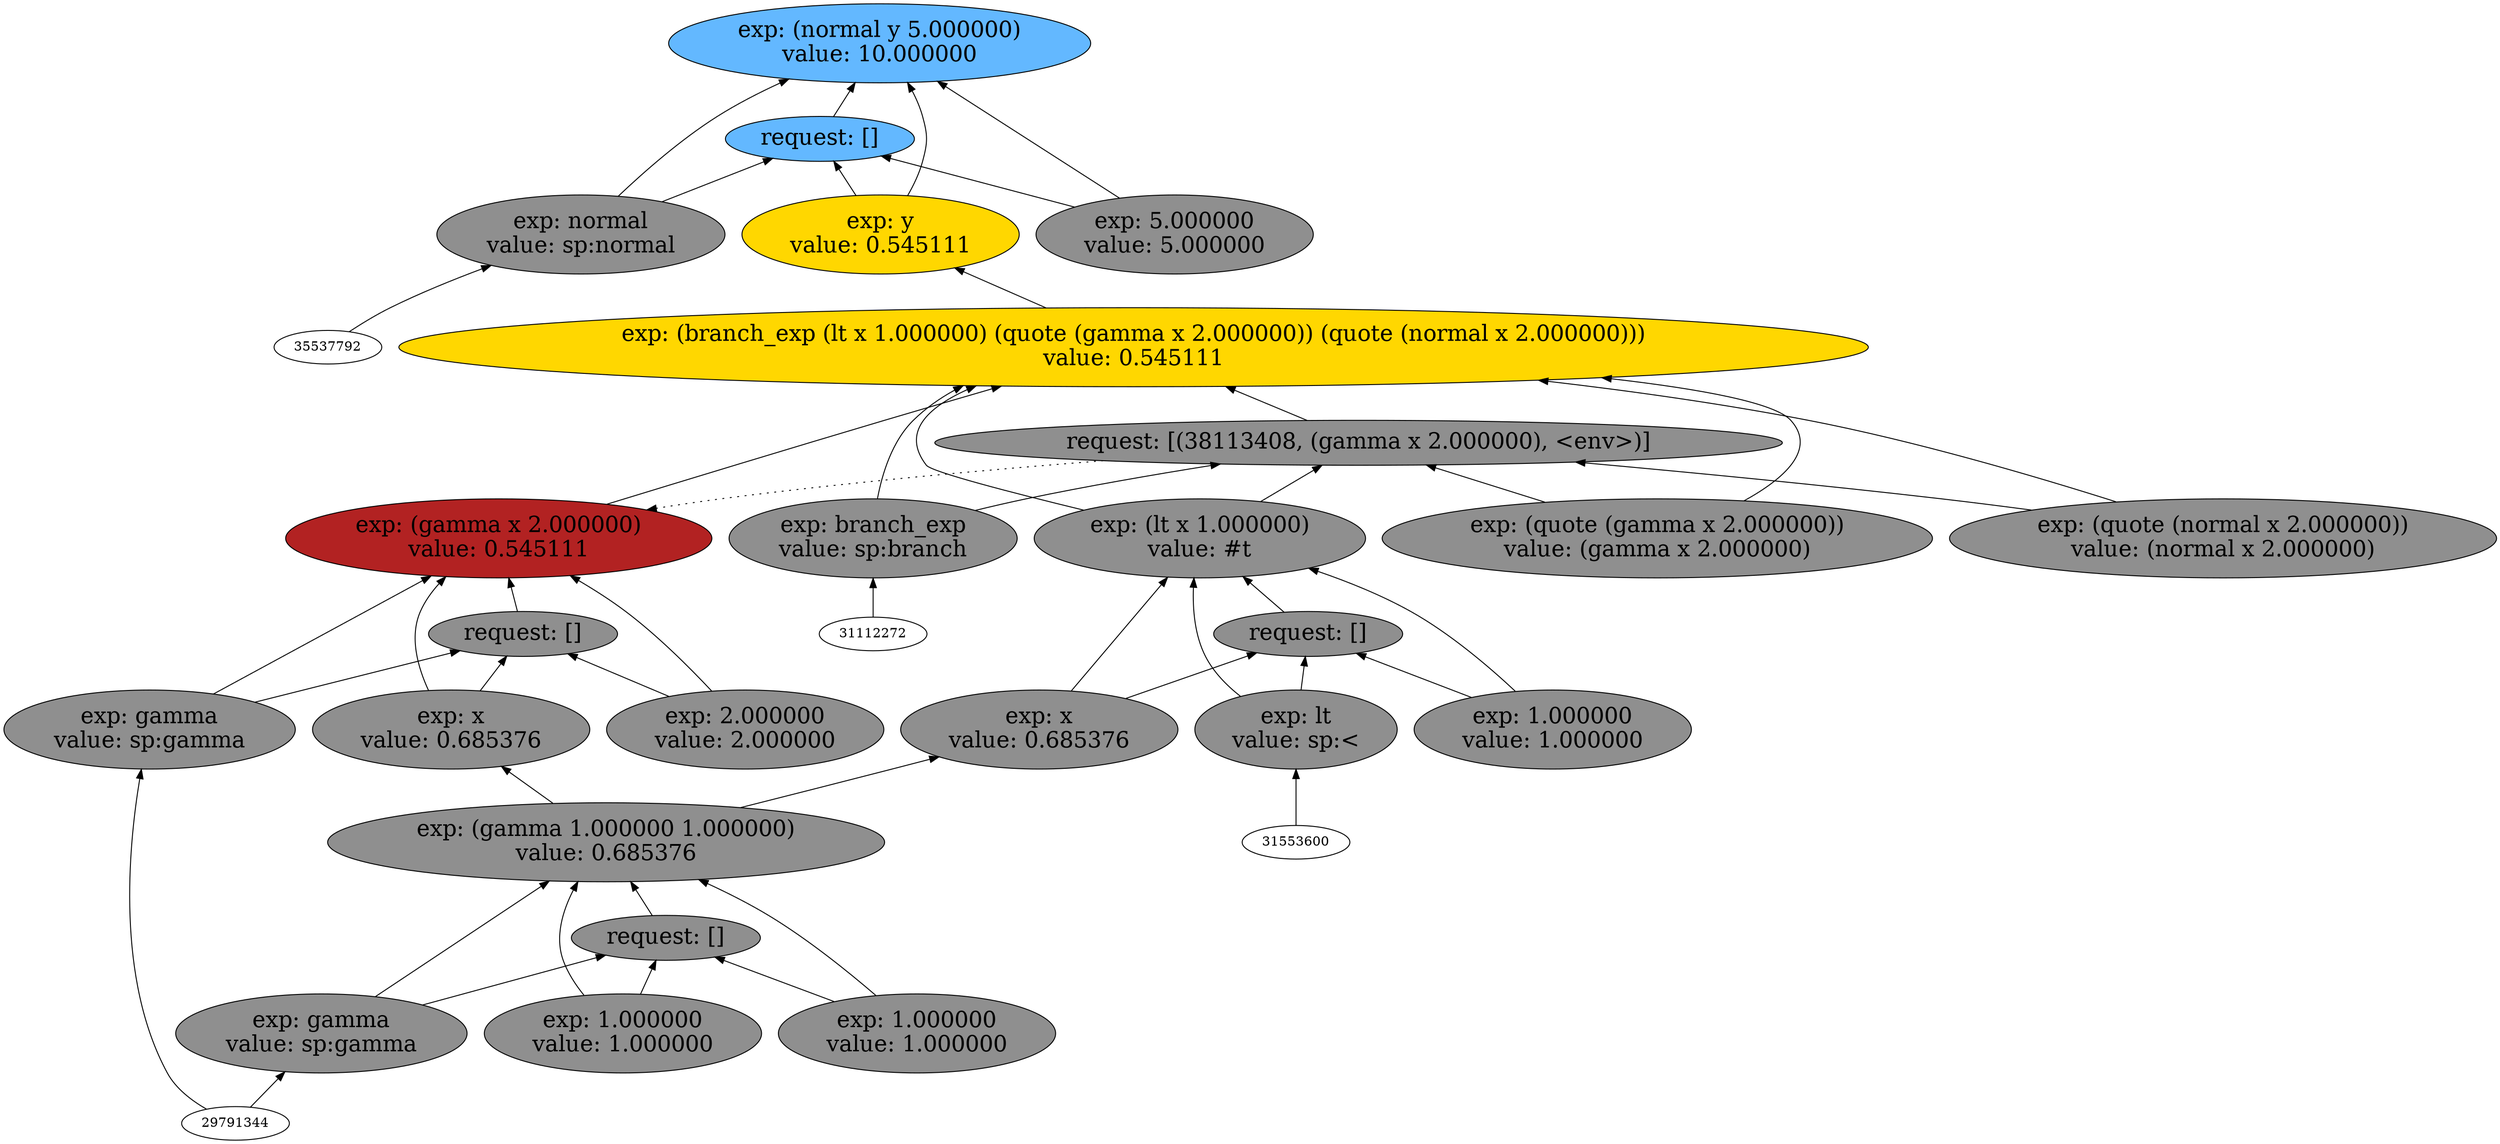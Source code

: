 digraph {
rankdir=BT
fontsize=24
subgraph clster1 {
label="Venture Families"
subgraph clster2 {
label="1"
"36113584"["fillcolor"="grey56" "fontsize"="24" "label"="exp: (gamma 1.000000 1.000000)\nvalue: 0.685376" "shape"="ellipse" "style"="filled" ]
"35766656"["fillcolor"="grey56" "fontsize"="24" "label"="request: []" "shape"="ellipse" "style"="filled" ]
"36622800"["fillcolor"="grey56" "fontsize"="24" "label"="exp: gamma\nvalue: sp:gamma" "shape"="ellipse" "style"="filled" ]
"36660544"["fillcolor"="grey56" "fontsize"="24" "label"="exp: 1.000000\nvalue: 1.000000" "shape"="ellipse" "style"="filled" ]
"36977184"["fillcolor"="grey56" "fontsize"="24" "label"="exp: 1.000000\nvalue: 1.000000" "shape"="ellipse" "style"="filled" ]
}

subgraph clster3 {
label="2"
"37335920"["fillcolor"="gold" "fontsize"="24" "label"="exp: (branch_exp (lt x 1.000000) (quote (gamma x 2.000000)) (quote (normal x 2.000000)))\nvalue: 0.545111" "shape"="ellipse" "style"="filled" ]
"38113408"["fillcolor"="grey56" "fontsize"="24" "label"="request: [(38113408, (gamma x 2.000000), <env>)]" "shape"="ellipse" "style"="filled" ]
"37397440"["fillcolor"="grey56" "fontsize"="24" "label"="exp: branch_exp\nvalue: sp:branch" "shape"="ellipse" "style"="filled" ]
"29368912"["fillcolor"="grey56" "fontsize"="24" "label"="exp: (lt x 1.000000)\nvalue: #t" "shape"="ellipse" "style"="filled" ]
"37758864"["fillcolor"="grey56" "fontsize"="24" "label"="request: []" "shape"="ellipse" "style"="filled" ]
"35795904"["fillcolor"="grey56" "fontsize"="24" "label"="exp: lt\nvalue: sp:<" "shape"="ellipse" "style"="filled" ]
"36074816"["fillcolor"="grey56" "fontsize"="24" "label"="exp: x\nvalue: 0.685376" "shape"="ellipse" "style"="filled" ]
"35677552"["fillcolor"="grey56" "fontsize"="24" "label"="exp: 1.000000\nvalue: 1.000000" "shape"="ellipse" "style"="filled" ]
"35878336"["fillcolor"="grey56" "fontsize"="24" "label"="exp: (quote (gamma x 2.000000))\nvalue: (gamma x 2.000000)" "shape"="ellipse" "style"="filled" ]
"35761680"["fillcolor"="grey56" "fontsize"="24" "label"="exp: (quote (normal x 2.000000))\nvalue: (normal x 2.000000)" "shape"="ellipse" "style"="filled" ]
}

subgraph clster4 {
label="3"
"36471504"["fillcolor"="steelblue1" "fontsize"="24" "label"="exp: (normal y 5.000000)\nvalue: 10.000000" "shape"="ellipse" "style"="filled" ]
"38111024"["fillcolor"="steelblue1" "fontsize"="24" "label"="request: []" "shape"="ellipse" "style"="filled" ]
"36522704"["fillcolor"="grey56" "fontsize"="24" "label"="exp: normal\nvalue: sp:normal" "shape"="ellipse" "style"="filled" ]
"36558880"["fillcolor"="gold" "fontsize"="24" "label"="exp: y\nvalue: 0.545111" "shape"="ellipse" "style"="filled" ]
"36610080"["fillcolor"="grey56" "fontsize"="24" "label"="exp: 5.000000\nvalue: 5.000000" "shape"="ellipse" "style"="filled" ]
}

}

subgraph clster5 {
label=""
"38090544"["fillcolor"="firebrick" "fontsize"="24" "label"="exp: (gamma x 2.000000)\nvalue: 0.545111" "shape"="ellipse" "style"="filled" ]
"36048256"["fillcolor"="grey56" "fontsize"="24" "label"="request: []" "shape"="ellipse" "style"="filled" ]
"35925200"["fillcolor"="grey56" "fontsize"="24" "label"="exp: gamma\nvalue: sp:gamma" "shape"="ellipse" "style"="filled" ]
"36115744"["fillcolor"="grey56" "fontsize"="24" "label"="exp: x\nvalue: 0.685376" "shape"="ellipse" "style"="filled" ]
"35649552"["fillcolor"="grey56" "fontsize"="24" "label"="exp: 2.000000\nvalue: 2.000000" "shape"="ellipse" "style"="filled" ]
}

"36622800" -> "36113584"["arrowhead"="normal" "color"="black" "constraint"="true" "style"="solid" ]
"36622800" -> "35766656"["arrowhead"="normal" "color"="black" "constraint"="true" "style"="solid" ]
"29791344" -> "36622800"["arrowhead"="normal" "color"="black" "constraint"="true" "style"="solid" ]
"36660544" -> "36113584"["arrowhead"="normal" "color"="black" "constraint"="true" "style"="solid" ]
"36660544" -> "35766656"["arrowhead"="normal" "color"="black" "constraint"="true" "style"="solid" ]
"36977184" -> "36113584"["arrowhead"="normal" "color"="black" "constraint"="true" "style"="solid" ]
"36977184" -> "35766656"["arrowhead"="normal" "color"="black" "constraint"="true" "style"="solid" ]
"35766656" -> "36113584"["arrowhead"="normal" "color"="black" "constraint"="true" "style"="solid" ]
"36522704" -> "36471504"["arrowhead"="normal" "color"="black" "constraint"="true" "style"="solid" ]
"36522704" -> "38111024"["arrowhead"="normal" "color"="black" "constraint"="true" "style"="solid" ]
"35537792" -> "36522704"["arrowhead"="normal" "color"="black" "constraint"="true" "style"="solid" ]
"36558880" -> "36471504"["arrowhead"="normal" "color"="black" "constraint"="true" "style"="solid" ]
"36558880" -> "38111024"["arrowhead"="normal" "color"="black" "constraint"="true" "style"="solid" ]
"37335920" -> "36558880"["arrowhead"="normal" "color"="black" "constraint"="true" "style"="solid" ]
"36610080" -> "36471504"["arrowhead"="normal" "color"="black" "constraint"="true" "style"="solid" ]
"36610080" -> "38111024"["arrowhead"="normal" "color"="black" "constraint"="true" "style"="solid" ]
"38111024" -> "36471504"["arrowhead"="normal" "color"="black" "constraint"="true" "style"="solid" ]
"37397440" -> "37335920"["arrowhead"="normal" "color"="black" "constraint"="true" "style"="solid" ]
"37397440" -> "38113408"["arrowhead"="normal" "color"="black" "constraint"="true" "style"="solid" ]
"31112272" -> "37397440"["arrowhead"="normal" "color"="black" "constraint"="true" "style"="solid" ]
"29368912" -> "37335920"["arrowhead"="normal" "color"="black" "constraint"="true" "style"="solid" ]
"29368912" -> "38113408"["arrowhead"="normal" "color"="black" "constraint"="true" "style"="solid" ]
"35795904" -> "29368912"["arrowhead"="normal" "color"="black" "constraint"="true" "style"="solid" ]
"35795904" -> "37758864"["arrowhead"="normal" "color"="black" "constraint"="true" "style"="solid" ]
"31553600" -> "35795904"["arrowhead"="normal" "color"="black" "constraint"="true" "style"="solid" ]
"36074816" -> "29368912"["arrowhead"="normal" "color"="black" "constraint"="true" "style"="solid" ]
"36074816" -> "37758864"["arrowhead"="normal" "color"="black" "constraint"="true" "style"="solid" ]
"36113584" -> "36074816"["arrowhead"="normal" "color"="black" "constraint"="true" "style"="solid" ]
"35677552" -> "29368912"["arrowhead"="normal" "color"="black" "constraint"="true" "style"="solid" ]
"35677552" -> "37758864"["arrowhead"="normal" "color"="black" "constraint"="true" "style"="solid" ]
"37758864" -> "29368912"["arrowhead"="normal" "color"="black" "constraint"="true" "style"="solid" ]
"35878336" -> "37335920"["arrowhead"="normal" "color"="black" "constraint"="true" "style"="solid" ]
"35878336" -> "38113408"["arrowhead"="normal" "color"="black" "constraint"="true" "style"="solid" ]
"35761680" -> "37335920"["arrowhead"="normal" "color"="black" "constraint"="true" "style"="solid" ]
"35761680" -> "38113408"["arrowhead"="normal" "color"="black" "constraint"="true" "style"="solid" ]
"38113408" -> "37335920"["arrowhead"="normal" "color"="black" "constraint"="true" "style"="solid" ]
"38090544" -> "37335920"["arrowhead"="normal" "color"="black" "constraint"="true" "style"="solid" ]
"38113408" -> "38090544"["arrowhead"="normal" "color"="black" "constraint"="false" "style"="dotted" ]
"35925200" -> "38090544"["arrowhead"="normal" "color"="black" "constraint"="true" "style"="solid" ]
"35925200" -> "36048256"["arrowhead"="normal" "color"="black" "constraint"="true" "style"="solid" ]
"29791344" -> "35925200"["arrowhead"="normal" "color"="black" "constraint"="true" "style"="solid" ]
"36115744" -> "38090544"["arrowhead"="normal" "color"="black" "constraint"="true" "style"="solid" ]
"36115744" -> "36048256"["arrowhead"="normal" "color"="black" "constraint"="true" "style"="solid" ]
"36113584" -> "36115744"["arrowhead"="normal" "color"="black" "constraint"="true" "style"="solid" ]
"35649552" -> "38090544"["arrowhead"="normal" "color"="black" "constraint"="true" "style"="solid" ]
"35649552" -> "36048256"["arrowhead"="normal" "color"="black" "constraint"="true" "style"="solid" ]
"36048256" -> "38090544"["arrowhead"="normal" "color"="black" "constraint"="true" "style"="solid" ]

}